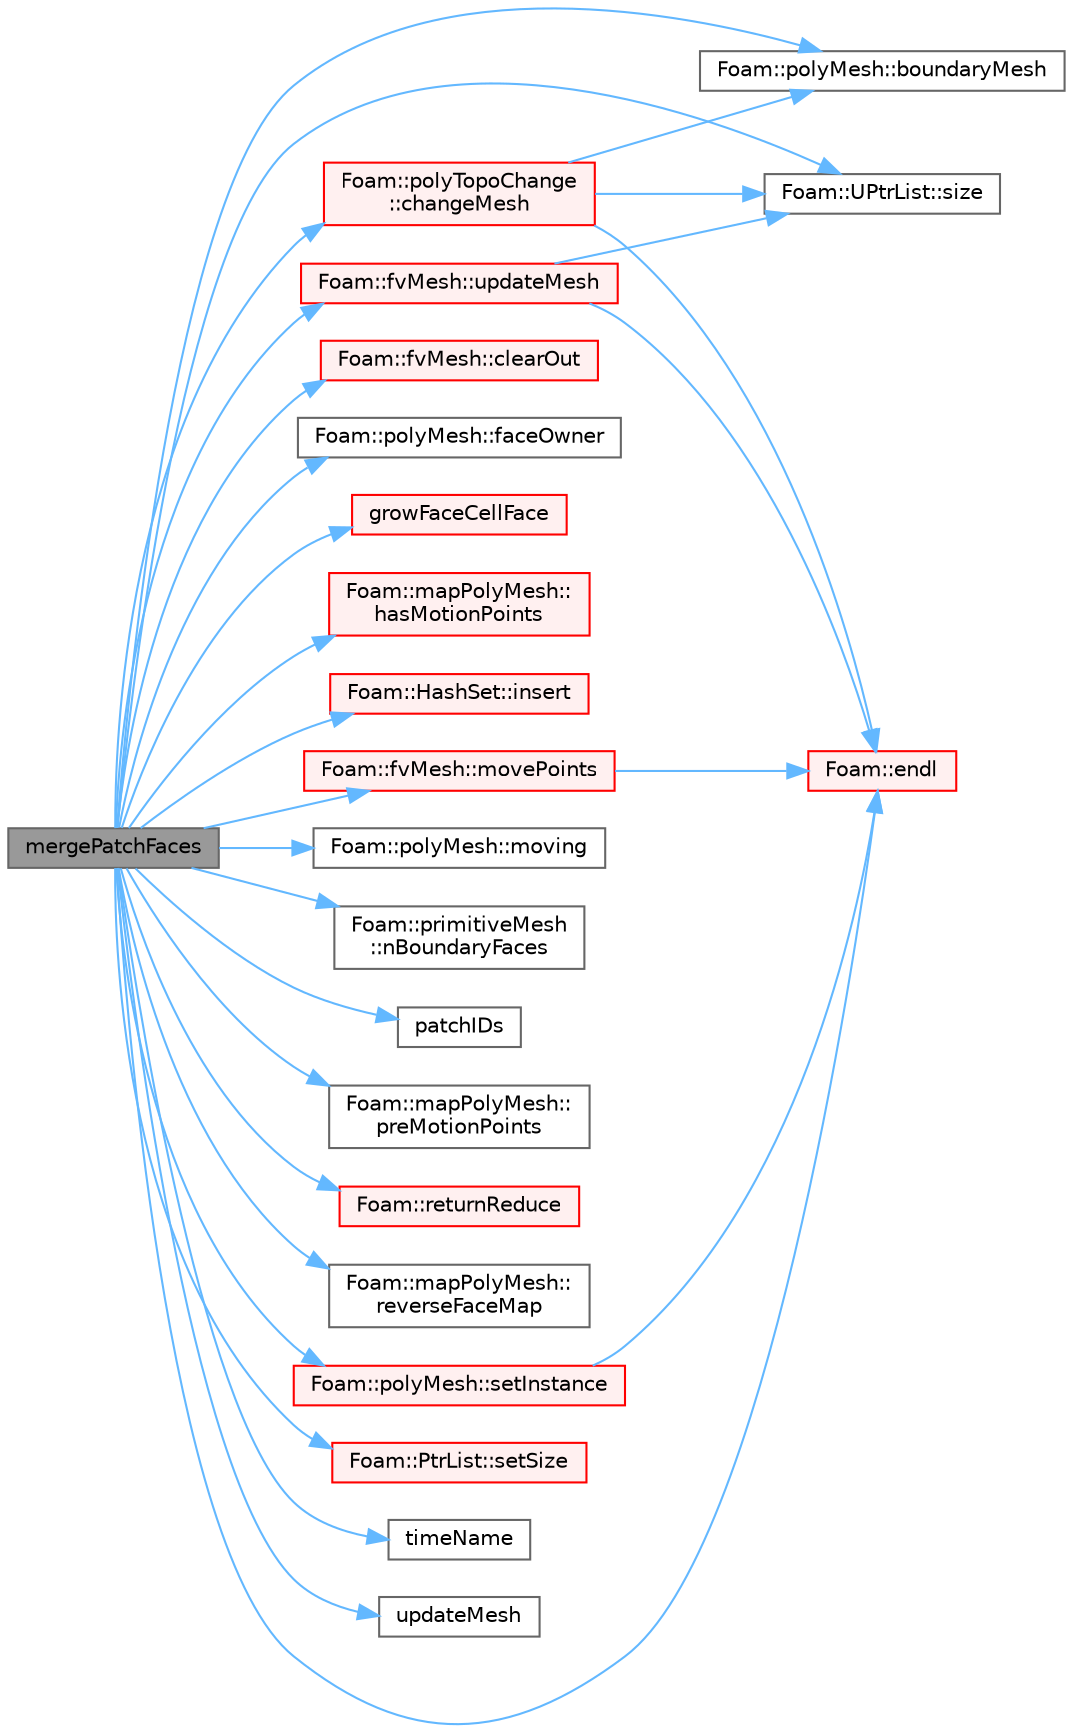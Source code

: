 digraph "mergePatchFaces"
{
 // LATEX_PDF_SIZE
  bgcolor="transparent";
  edge [fontname=Helvetica,fontsize=10,labelfontname=Helvetica,labelfontsize=10];
  node [fontname=Helvetica,fontsize=10,shape=box,height=0.2,width=0.4];
  rankdir="LR";
  Node1 [id="Node000001",label="mergePatchFaces",height=0.2,width=0.4,color="gray40", fillcolor="grey60", style="filled", fontcolor="black",tooltip=" "];
  Node1 -> Node2 [id="edge1_Node000001_Node000002",color="steelblue1",style="solid",tooltip=" "];
  Node2 [id="Node000002",label="Foam::polyMesh::boundaryMesh",height=0.2,width=0.4,color="grey40", fillcolor="white", style="filled",URL="$classFoam_1_1polyMesh.html#a02c4e324237bfa4eabeec487c0a011a0",tooltip=" "];
  Node1 -> Node3 [id="edge2_Node000001_Node000003",color="steelblue1",style="solid",tooltip=" "];
  Node3 [id="Node000003",label="Foam::polyTopoChange\l::changeMesh",height=0.2,width=0.4,color="red", fillcolor="#FFF0F0", style="filled",URL="$classFoam_1_1polyTopoChange.html#aadea253a54827c1e9ba3edf6deb58fe8",tooltip=" "];
  Node3 -> Node2 [id="edge3_Node000003_Node000002",color="steelblue1",style="solid",tooltip=" "];
  Node3 -> Node7 [id="edge4_Node000003_Node000007",color="steelblue1",style="solid",tooltip=" "];
  Node7 [id="Node000007",label="Foam::endl",height=0.2,width=0.4,color="red", fillcolor="#FFF0F0", style="filled",URL="$namespaceFoam.html#a7d5eca45a323264dc5fe811500ebda47",tooltip=" "];
  Node3 -> Node25 [id="edge5_Node000003_Node000025",color="steelblue1",style="solid",tooltip=" "];
  Node25 [id="Node000025",label="Foam::UPtrList::size",height=0.2,width=0.4,color="grey40", fillcolor="white", style="filled",URL="$classFoam_1_1UPtrList.html#a95603446b248fe1ecf5dc59bcc2eaff0",tooltip=" "];
  Node1 -> Node34 [id="edge6_Node000001_Node000034",color="steelblue1",style="solid",tooltip=" "];
  Node34 [id="Node000034",label="Foam::fvMesh::clearOut",height=0.2,width=0.4,color="red", fillcolor="#FFF0F0", style="filled",URL="$classFoam_1_1fvMesh.html#af320697688df08f1438d37a86bcaf25d",tooltip=" "];
  Node1 -> Node7 [id="edge7_Node000001_Node000007",color="steelblue1",style="solid",tooltip=" "];
  Node1 -> Node36 [id="edge8_Node000001_Node000036",color="steelblue1",style="solid",tooltip=" "];
  Node36 [id="Node000036",label="Foam::polyMesh::faceOwner",height=0.2,width=0.4,color="grey40", fillcolor="white", style="filled",URL="$classFoam_1_1polyMesh.html#a57752b49bfee23ca1944c3fb0493974f",tooltip=" "];
  Node1 -> Node37 [id="edge9_Node000001_Node000037",color="steelblue1",style="solid",tooltip=" "];
  Node37 [id="Node000037",label="growFaceCellFace",height=0.2,width=0.4,color="red", fillcolor="#FFF0F0", style="filled",URL="$classFoam_1_1meshRefinement.html#a5db50747f841ecd86def64f7edbd931e",tooltip=" "];
  Node1 -> Node53 [id="edge10_Node000001_Node000053",color="steelblue1",style="solid",tooltip=" "];
  Node53 [id="Node000053",label="Foam::mapPolyMesh::\lhasMotionPoints",height=0.2,width=0.4,color="red", fillcolor="#FFF0F0", style="filled",URL="$classFoam_1_1mapPolyMesh.html#aff98fc11bbc5b4a9e049d75f552357f2",tooltip=" "];
  Node1 -> Node30 [id="edge11_Node000001_Node000030",color="steelblue1",style="solid",tooltip=" "];
  Node30 [id="Node000030",label="Foam::HashSet::insert",height=0.2,width=0.4,color="red", fillcolor="#FFF0F0", style="filled",URL="$classFoam_1_1HashSet.html#a49f0753d9652681fc3a81f59951a0ad7",tooltip=" "];
  Node1 -> Node54 [id="edge12_Node000001_Node000054",color="steelblue1",style="solid",tooltip=" "];
  Node54 [id="Node000054",label="Foam::fvMesh::movePoints",height=0.2,width=0.4,color="red", fillcolor="#FFF0F0", style="filled",URL="$classFoam_1_1fvMesh.html#ab62834098bae1d3887f578c700754f39",tooltip=" "];
  Node54 -> Node7 [id="edge13_Node000054_Node000007",color="steelblue1",style="solid",tooltip=" "];
  Node1 -> Node62 [id="edge14_Node000001_Node000062",color="steelblue1",style="solid",tooltip=" "];
  Node62 [id="Node000062",label="Foam::polyMesh::moving",height=0.2,width=0.4,color="grey40", fillcolor="white", style="filled",URL="$classFoam_1_1polyMesh.html#a44591c0359671cccda8b84161464cd04",tooltip=" "];
  Node1 -> Node46 [id="edge15_Node000001_Node000046",color="steelblue1",style="solid",tooltip=" "];
  Node46 [id="Node000046",label="Foam::primitiveMesh\l::nBoundaryFaces",height=0.2,width=0.4,color="grey40", fillcolor="white", style="filled",URL="$classFoam_1_1primitiveMesh.html#a1b455e2e91a2eb72ec21ab1832fec664",tooltip=" "];
  Node1 -> Node63 [id="edge16_Node000001_Node000063",color="steelblue1",style="solid",tooltip=" "];
  Node63 [id="Node000063",label="patchIDs",height=0.2,width=0.4,color="grey40", fillcolor="white", style="filled",URL="$checkPatchTopology_8H.html#a328b75682b3b5c01024a5accee495a5a",tooltip=" "];
  Node1 -> Node64 [id="edge17_Node000001_Node000064",color="steelblue1",style="solid",tooltip=" "];
  Node64 [id="Node000064",label="Foam::mapPolyMesh::\lpreMotionPoints",height=0.2,width=0.4,color="grey40", fillcolor="white", style="filled",URL="$classFoam_1_1mapPolyMesh.html#a97c002f050ac161051d5fe3c9796fc37",tooltip=" "];
  Node1 -> Node65 [id="edge18_Node000001_Node000065",color="steelblue1",style="solid",tooltip=" "];
  Node65 [id="Node000065",label="Foam::returnReduce",height=0.2,width=0.4,color="red", fillcolor="#FFF0F0", style="filled",URL="$namespaceFoam.html#acf61c6966eeded6a33f4925a2ab5240a",tooltip=" "];
  Node1 -> Node77 [id="edge19_Node000001_Node000077",color="steelblue1",style="solid",tooltip=" "];
  Node77 [id="Node000077",label="Foam::mapPolyMesh::\lreverseFaceMap",height=0.2,width=0.4,color="grey40", fillcolor="white", style="filled",URL="$classFoam_1_1mapPolyMesh.html#ae96b688ace0ba72f13b66260e75d51bf",tooltip=" "];
  Node1 -> Node78 [id="edge20_Node000001_Node000078",color="steelblue1",style="solid",tooltip=" "];
  Node78 [id="Node000078",label="Foam::polyMesh::setInstance",height=0.2,width=0.4,color="red", fillcolor="#FFF0F0", style="filled",URL="$classFoam_1_1polyMesh.html#a048a3882212dbb3d5f6f05a0cada9128",tooltip=" "];
  Node78 -> Node7 [id="edge21_Node000078_Node000007",color="steelblue1",style="solid",tooltip=" "];
  Node1 -> Node81 [id="edge22_Node000001_Node000081",color="steelblue1",style="solid",tooltip=" "];
  Node81 [id="Node000081",label="Foam::PtrList::setSize",height=0.2,width=0.4,color="red", fillcolor="#FFF0F0", style="filled",URL="$classFoam_1_1PtrList.html#a69101c7616426ea26b33577a730b73e8",tooltip=" "];
  Node1 -> Node25 [id="edge23_Node000001_Node000025",color="steelblue1",style="solid",tooltip=" "];
  Node1 -> Node83 [id="edge24_Node000001_Node000083",color="steelblue1",style="solid",tooltip=" "];
  Node83 [id="Node000083",label="timeName",height=0.2,width=0.4,color="grey40", fillcolor="white", style="filled",URL="$classFoam_1_1meshRefinement.html#a90eec0cafc50ed7b6fbbfffe2c5df974",tooltip=" "];
  Node1 -> Node84 [id="edge25_Node000001_Node000084",color="steelblue1",style="solid",tooltip=" "];
  Node84 [id="Node000084",label="updateMesh",height=0.2,width=0.4,color="grey40", fillcolor="white", style="filled",URL="$classFoam_1_1meshRefinement.html#a40c42acbe53bccc55da8fbe26a3076d1",tooltip=" "];
  Node1 -> Node85 [id="edge26_Node000001_Node000085",color="steelblue1",style="solid",tooltip=" "];
  Node85 [id="Node000085",label="Foam::fvMesh::updateMesh",height=0.2,width=0.4,color="red", fillcolor="#FFF0F0", style="filled",URL="$classFoam_1_1fvMesh.html#a9c8cde0b192708d622d874f8cc2df66d",tooltip=" "];
  Node85 -> Node7 [id="edge27_Node000085_Node000007",color="steelblue1",style="solid",tooltip=" "];
  Node85 -> Node25 [id="edge28_Node000085_Node000025",color="steelblue1",style="solid",tooltip=" "];
}
